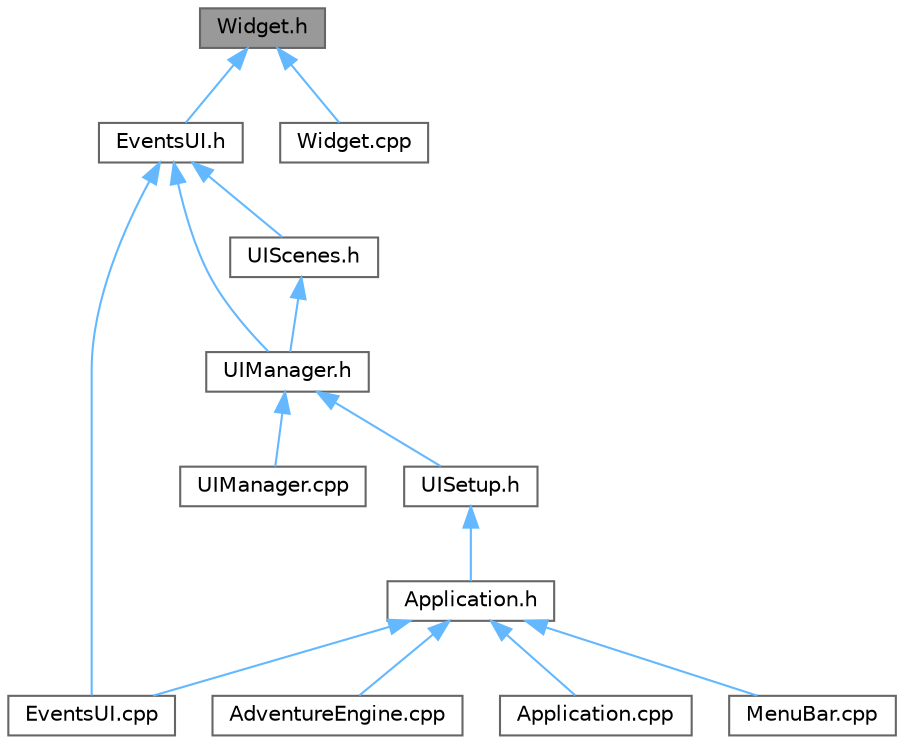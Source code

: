 digraph "Widget.h"
{
 // LATEX_PDF_SIZE
  bgcolor="transparent";
  edge [fontname=Helvetica,fontsize=10,labelfontname=Helvetica,labelfontsize=10];
  node [fontname=Helvetica,fontsize=10,shape=box,height=0.2,width=0.4];
  Node1 [id="Node000001",label="Widget.h",height=0.2,width=0.4,color="gray40", fillcolor="grey60", style="filled", fontcolor="black",tooltip=" "];
  Node1 -> Node2 [id="edge14_Node000001_Node000002",dir="back",color="steelblue1",style="solid",tooltip=" "];
  Node2 [id="Node000002",label="EventsUI.h",height=0.2,width=0.4,color="grey40", fillcolor="white", style="filled",URL="$_events_u_i_8h.html",tooltip=" "];
  Node2 -> Node3 [id="edge15_Node000002_Node000003",dir="back",color="steelblue1",style="solid",tooltip=" "];
  Node3 [id="Node000003",label="EventsUI.cpp",height=0.2,width=0.4,color="grey40", fillcolor="white", style="filled",URL="$_events_u_i_8cpp.html",tooltip=" "];
  Node2 -> Node4 [id="edge16_Node000002_Node000004",dir="back",color="steelblue1",style="solid",tooltip=" "];
  Node4 [id="Node000004",label="UIManager.h",height=0.2,width=0.4,color="grey40", fillcolor="white", style="filled",URL="$_u_i_manager_8h.html",tooltip=" "];
  Node4 -> Node5 [id="edge17_Node000004_Node000005",dir="back",color="steelblue1",style="solid",tooltip=" "];
  Node5 [id="Node000005",label="UIManager.cpp",height=0.2,width=0.4,color="grey40", fillcolor="white", style="filled",URL="$_u_i_manager_8cpp.html",tooltip=" "];
  Node4 -> Node6 [id="edge18_Node000004_Node000006",dir="back",color="steelblue1",style="solid",tooltip=" "];
  Node6 [id="Node000006",label="UISetup.h",height=0.2,width=0.4,color="grey40", fillcolor="white", style="filled",URL="$_u_i_setup_8h.html",tooltip=" "];
  Node6 -> Node7 [id="edge19_Node000006_Node000007",dir="back",color="steelblue1",style="solid",tooltip=" "];
  Node7 [id="Node000007",label="Application.h",height=0.2,width=0.4,color="grey40", fillcolor="white", style="filled",URL="$_application_8h.html",tooltip=" "];
  Node7 -> Node8 [id="edge20_Node000007_Node000008",dir="back",color="steelblue1",style="solid",tooltip=" "];
  Node8 [id="Node000008",label="AdventureEngine.cpp",height=0.2,width=0.4,color="grey40", fillcolor="white", style="filled",URL="$_adventure_engine_8cpp.html",tooltip=" "];
  Node7 -> Node9 [id="edge21_Node000007_Node000009",dir="back",color="steelblue1",style="solid",tooltip=" "];
  Node9 [id="Node000009",label="Application.cpp",height=0.2,width=0.4,color="grey40", fillcolor="white", style="filled",URL="$_application_8cpp.html",tooltip=" "];
  Node7 -> Node3 [id="edge22_Node000007_Node000003",dir="back",color="steelblue1",style="solid",tooltip=" "];
  Node7 -> Node10 [id="edge23_Node000007_Node000010",dir="back",color="steelblue1",style="solid",tooltip=" "];
  Node10 [id="Node000010",label="MenuBar.cpp",height=0.2,width=0.4,color="grey40", fillcolor="white", style="filled",URL="$_menu_bar_8cpp.html",tooltip=" "];
  Node2 -> Node11 [id="edge24_Node000002_Node000011",dir="back",color="steelblue1",style="solid",tooltip=" "];
  Node11 [id="Node000011",label="UIScenes.h",height=0.2,width=0.4,color="grey40", fillcolor="white", style="filled",URL="$_u_i_scenes_8h.html",tooltip=" "];
  Node11 -> Node4 [id="edge25_Node000011_Node000004",dir="back",color="steelblue1",style="solid",tooltip=" "];
  Node1 -> Node12 [id="edge26_Node000001_Node000012",dir="back",color="steelblue1",style="solid",tooltip=" "];
  Node12 [id="Node000012",label="Widget.cpp",height=0.2,width=0.4,color="grey40", fillcolor="white", style="filled",URL="$_widget_8cpp.html",tooltip=" "];
}
